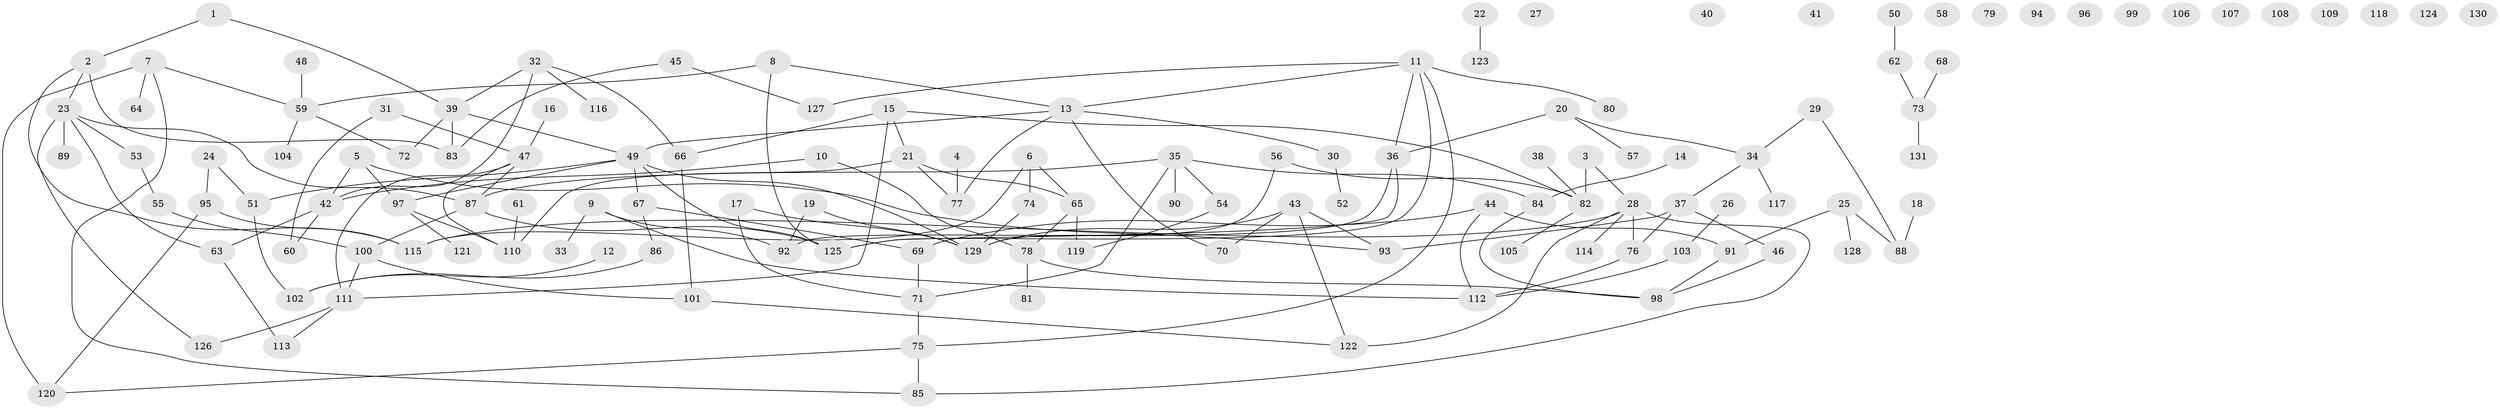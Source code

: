 // coarse degree distribution, {4: 0.13541666666666666, 2: 0.13541666666666666, 3: 0.13541666666666666, 7: 0.020833333333333332, 5: 0.11458333333333333, 6: 0.03125, 1: 0.22916666666666666, 0: 0.16666666666666666, 8: 0.03125}
// Generated by graph-tools (version 1.1) at 2025/23/03/03/25 07:23:29]
// undirected, 131 vertices, 160 edges
graph export_dot {
graph [start="1"]
  node [color=gray90,style=filled];
  1;
  2;
  3;
  4;
  5;
  6;
  7;
  8;
  9;
  10;
  11;
  12;
  13;
  14;
  15;
  16;
  17;
  18;
  19;
  20;
  21;
  22;
  23;
  24;
  25;
  26;
  27;
  28;
  29;
  30;
  31;
  32;
  33;
  34;
  35;
  36;
  37;
  38;
  39;
  40;
  41;
  42;
  43;
  44;
  45;
  46;
  47;
  48;
  49;
  50;
  51;
  52;
  53;
  54;
  55;
  56;
  57;
  58;
  59;
  60;
  61;
  62;
  63;
  64;
  65;
  66;
  67;
  68;
  69;
  70;
  71;
  72;
  73;
  74;
  75;
  76;
  77;
  78;
  79;
  80;
  81;
  82;
  83;
  84;
  85;
  86;
  87;
  88;
  89;
  90;
  91;
  92;
  93;
  94;
  95;
  96;
  97;
  98;
  99;
  100;
  101;
  102;
  103;
  104;
  105;
  106;
  107;
  108;
  109;
  110;
  111;
  112;
  113;
  114;
  115;
  116;
  117;
  118;
  119;
  120;
  121;
  122;
  123;
  124;
  125;
  126;
  127;
  128;
  129;
  130;
  131;
  1 -- 2;
  1 -- 39;
  2 -- 23;
  2 -- 83;
  2 -- 115;
  3 -- 28;
  3 -- 82;
  4 -- 77;
  5 -- 42;
  5 -- 93;
  5 -- 97;
  6 -- 65;
  6 -- 74;
  6 -- 115;
  7 -- 59;
  7 -- 64;
  7 -- 85;
  7 -- 120;
  8 -- 13;
  8 -- 59;
  8 -- 125;
  9 -- 33;
  9 -- 92;
  9 -- 112;
  10 -- 42;
  10 -- 78;
  11 -- 13;
  11 -- 36;
  11 -- 75;
  11 -- 80;
  11 -- 125;
  11 -- 127;
  12 -- 102;
  13 -- 30;
  13 -- 49;
  13 -- 70;
  13 -- 77;
  14 -- 84;
  15 -- 21;
  15 -- 66;
  15 -- 82;
  15 -- 111;
  16 -- 47;
  17 -- 71;
  17 -- 129;
  18 -- 88;
  19 -- 92;
  19 -- 129;
  20 -- 34;
  20 -- 36;
  20 -- 57;
  21 -- 65;
  21 -- 77;
  21 -- 110;
  22 -- 123;
  23 -- 53;
  23 -- 63;
  23 -- 87;
  23 -- 89;
  23 -- 126;
  24 -- 51;
  24 -- 95;
  25 -- 88;
  25 -- 91;
  25 -- 128;
  26 -- 103;
  28 -- 76;
  28 -- 85;
  28 -- 114;
  28 -- 115;
  28 -- 122;
  29 -- 34;
  29 -- 88;
  30 -- 52;
  31 -- 47;
  31 -- 60;
  32 -- 39;
  32 -- 42;
  32 -- 66;
  32 -- 116;
  34 -- 37;
  34 -- 117;
  35 -- 54;
  35 -- 71;
  35 -- 84;
  35 -- 87;
  35 -- 90;
  36 -- 92;
  36 -- 125;
  37 -- 46;
  37 -- 76;
  37 -- 93;
  38 -- 82;
  39 -- 49;
  39 -- 72;
  39 -- 83;
  42 -- 60;
  42 -- 63;
  43 -- 70;
  43 -- 93;
  43 -- 122;
  43 -- 129;
  44 -- 69;
  44 -- 91;
  44 -- 112;
  45 -- 83;
  45 -- 127;
  46 -- 98;
  47 -- 87;
  47 -- 110;
  47 -- 111;
  48 -- 59;
  49 -- 51;
  49 -- 67;
  49 -- 97;
  49 -- 125;
  49 -- 129;
  50 -- 62;
  51 -- 102;
  53 -- 55;
  54 -- 119;
  55 -- 100;
  56 -- 82;
  56 -- 129;
  59 -- 72;
  59 -- 104;
  61 -- 110;
  62 -- 73;
  63 -- 113;
  65 -- 78;
  65 -- 119;
  66 -- 101;
  67 -- 69;
  67 -- 86;
  68 -- 73;
  69 -- 71;
  71 -- 75;
  73 -- 131;
  74 -- 129;
  75 -- 85;
  75 -- 120;
  76 -- 112;
  78 -- 81;
  78 -- 98;
  82 -- 105;
  84 -- 98;
  86 -- 102;
  87 -- 100;
  87 -- 125;
  91 -- 98;
  95 -- 115;
  95 -- 120;
  97 -- 110;
  97 -- 121;
  100 -- 101;
  100 -- 111;
  101 -- 122;
  103 -- 112;
  111 -- 113;
  111 -- 126;
}
